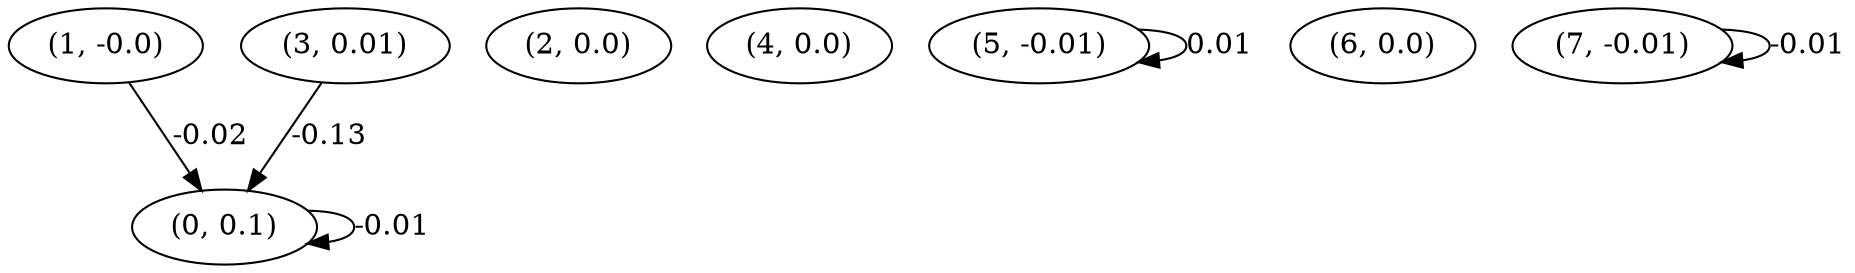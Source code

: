 digraph {
    0 [ label = "(0, 0.1)" ]
    1 [ label = "(1, -0.0)" ]
    2 [ label = "(2, 0.0)" ]
    3 [ label = "(3, 0.01)" ]
    4 [ label = "(4, 0.0)" ]
    5 [ label = "(5, -0.01)" ]
    6 [ label = "(6, 0.0)" ]
    7 [ label = "(7, -0.01)" ]
    0 -> 0 [ label = "-0.01" ]
    5 -> 5 [ label = "0.01" ]
    7 -> 7 [ label = "-0.01" ]
    1 -> 0 [ label = "-0.02" ]
    3 -> 0 [ label = "-0.13" ]
}

